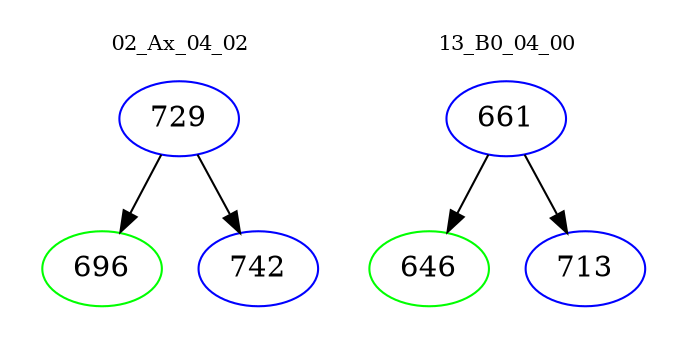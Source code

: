 digraph{
subgraph cluster_0 {
color = white
label = "02_Ax_04_02";
fontsize=10;
T0_729 [label="729", color="blue"]
T0_729 -> T0_696 [color="black"]
T0_696 [label="696", color="green"]
T0_729 -> T0_742 [color="black"]
T0_742 [label="742", color="blue"]
}
subgraph cluster_1 {
color = white
label = "13_B0_04_00";
fontsize=10;
T1_661 [label="661", color="blue"]
T1_661 -> T1_646 [color="black"]
T1_646 [label="646", color="green"]
T1_661 -> T1_713 [color="black"]
T1_713 [label="713", color="blue"]
}
}
